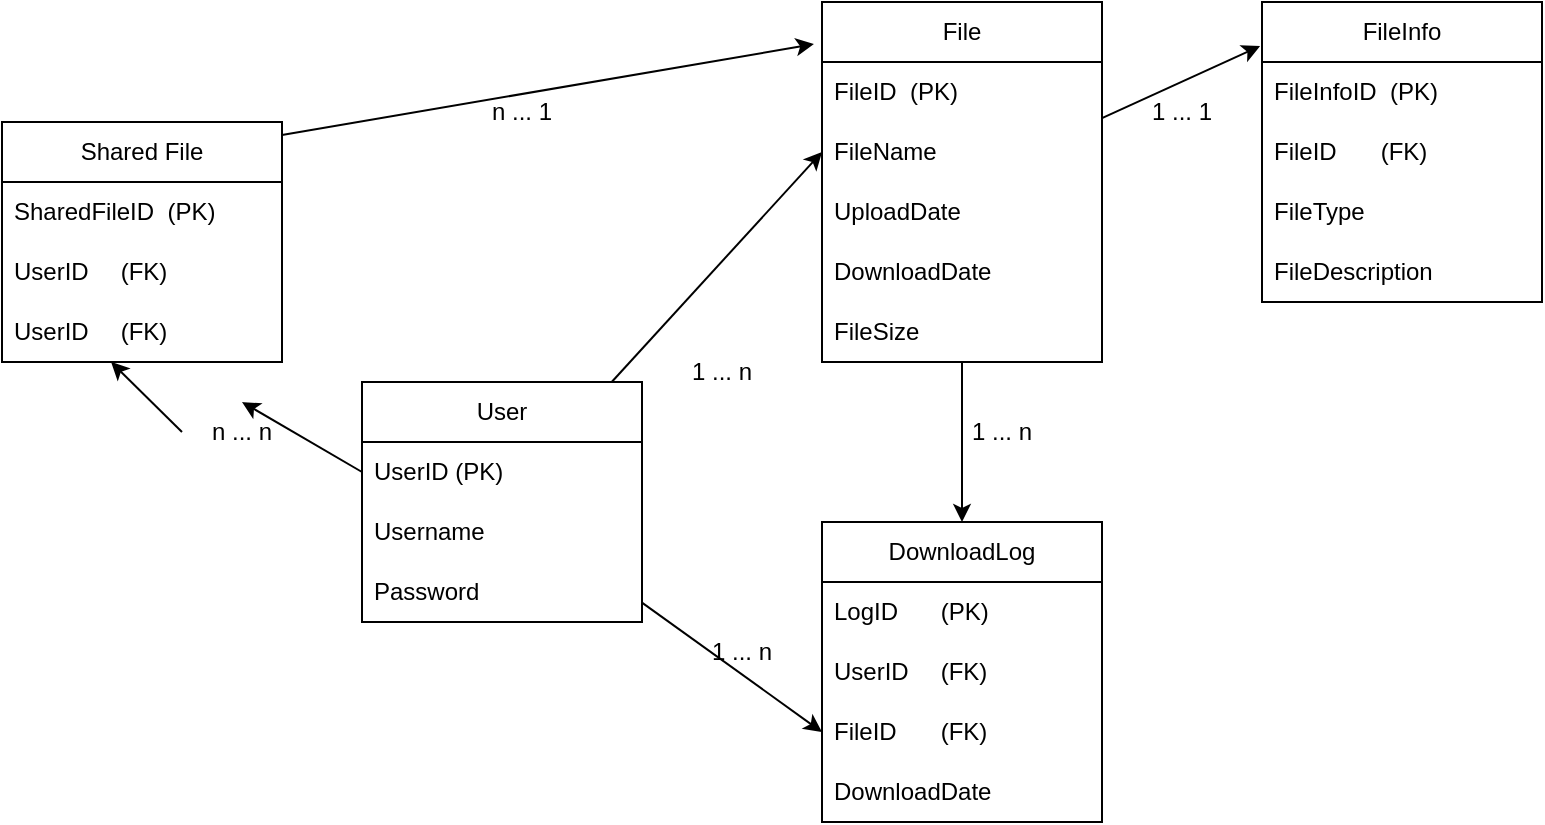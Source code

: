 <mxfile version="22.0.3" type="github">
  <diagram name="Page-1" id="xFx6h8wEwUefl3pco_QE">
    <mxGraphModel dx="1941" dy="1785" grid="1" gridSize="10" guides="1" tooltips="1" connect="1" arrows="1" fold="1" page="1" pageScale="1" pageWidth="827" pageHeight="1169" math="0" shadow="0">
      <root>
        <mxCell id="0" />
        <mxCell id="1" parent="0" />
        <mxCell id="DDTsRyT9i-M8YBu2LQ8D-20" style="rounded=0;orthogonalLoop=1;jettySize=auto;html=1;entryX=0;entryY=0.5;entryDx=0;entryDy=0;" edge="1" parent="1" source="DDTsRyT9i-M8YBu2LQ8D-1" target="DDTsRyT9i-M8YBu2LQ8D-8">
          <mxGeometry relative="1" as="geometry" />
        </mxCell>
        <mxCell id="DDTsRyT9i-M8YBu2LQ8D-25" style="rounded=0;orthogonalLoop=1;jettySize=auto;html=1;entryX=0;entryY=0.5;entryDx=0;entryDy=0;" edge="1" parent="1" source="DDTsRyT9i-M8YBu2LQ8D-1" target="DDTsRyT9i-M8YBu2LQ8D-11">
          <mxGeometry relative="1" as="geometry" />
        </mxCell>
        <mxCell id="DDTsRyT9i-M8YBu2LQ8D-28" style="rounded=0;orthogonalLoop=1;jettySize=auto;html=1;entryX=0.5;entryY=0;entryDx=0;entryDy=0;exitX=0;exitY=0.5;exitDx=0;exitDy=0;" edge="1" parent="1" source="DDTsRyT9i-M8YBu2LQ8D-29">
          <mxGeometry relative="1" as="geometry">
            <mxPoint x="70.005" y="300" as="sourcePoint" />
            <mxPoint x="-75.45" y="140" as="targetPoint" />
          </mxGeometry>
        </mxCell>
        <mxCell id="DDTsRyT9i-M8YBu2LQ8D-1" value="User" style="swimlane;fontStyle=0;childLayout=stackLayout;horizontal=1;startSize=30;horizontalStack=0;resizeParent=1;resizeParentMax=0;resizeLast=0;collapsible=1;marginBottom=0;whiteSpace=wrap;html=1;" vertex="1" parent="1">
          <mxGeometry x="50" y="150" width="140" height="120" as="geometry" />
        </mxCell>
        <mxCell id="DDTsRyT9i-M8YBu2LQ8D-2" value="UserID (PK)" style="text;strokeColor=none;fillColor=none;align=left;verticalAlign=middle;spacingLeft=4;spacingRight=4;overflow=hidden;points=[[0,0.5],[1,0.5]];portConstraint=eastwest;rotatable=0;whiteSpace=wrap;html=1;" vertex="1" parent="DDTsRyT9i-M8YBu2LQ8D-1">
          <mxGeometry y="30" width="140" height="30" as="geometry" />
        </mxCell>
        <mxCell id="DDTsRyT9i-M8YBu2LQ8D-3" value="Username" style="text;strokeColor=none;fillColor=none;align=left;verticalAlign=middle;spacingLeft=4;spacingRight=4;overflow=hidden;points=[[0,0.5],[1,0.5]];portConstraint=eastwest;rotatable=0;whiteSpace=wrap;html=1;" vertex="1" parent="DDTsRyT9i-M8YBu2LQ8D-1">
          <mxGeometry y="60" width="140" height="30" as="geometry" />
        </mxCell>
        <mxCell id="DDTsRyT9i-M8YBu2LQ8D-4" value="Password" style="text;strokeColor=none;fillColor=none;align=left;verticalAlign=middle;spacingLeft=4;spacingRight=4;overflow=hidden;points=[[0,0.5],[1,0.5]];portConstraint=eastwest;rotatable=0;whiteSpace=wrap;html=1;" vertex="1" parent="DDTsRyT9i-M8YBu2LQ8D-1">
          <mxGeometry y="90" width="140" height="30" as="geometry" />
        </mxCell>
        <mxCell id="DDTsRyT9i-M8YBu2LQ8D-5" value="DownloadLog" style="swimlane;fontStyle=0;childLayout=stackLayout;horizontal=1;startSize=30;horizontalStack=0;resizeParent=1;resizeParentMax=0;resizeLast=0;collapsible=1;marginBottom=0;whiteSpace=wrap;html=1;" vertex="1" parent="1">
          <mxGeometry x="280" y="220" width="140" height="150" as="geometry" />
        </mxCell>
        <mxCell id="DDTsRyT9i-M8YBu2LQ8D-6" value="LogID&lt;span style=&quot;white-space: pre;&quot;&gt;&#x9;&lt;/span&gt;(PK)" style="text;strokeColor=none;fillColor=none;align=left;verticalAlign=middle;spacingLeft=4;spacingRight=4;overflow=hidden;points=[[0,0.5],[1,0.5]];portConstraint=eastwest;rotatable=0;whiteSpace=wrap;html=1;" vertex="1" parent="DDTsRyT9i-M8YBu2LQ8D-5">
          <mxGeometry y="30" width="140" height="30" as="geometry" />
        </mxCell>
        <mxCell id="DDTsRyT9i-M8YBu2LQ8D-7" value="UserID&lt;span style=&quot;white-space: pre;&quot;&gt;&#x9;&lt;/span&gt;(FK)" style="text;strokeColor=none;fillColor=none;align=left;verticalAlign=middle;spacingLeft=4;spacingRight=4;overflow=hidden;points=[[0,0.5],[1,0.5]];portConstraint=eastwest;rotatable=0;whiteSpace=wrap;html=1;" vertex="1" parent="DDTsRyT9i-M8YBu2LQ8D-5">
          <mxGeometry y="60" width="140" height="30" as="geometry" />
        </mxCell>
        <mxCell id="DDTsRyT9i-M8YBu2LQ8D-8" value="FileID&lt;span style=&quot;white-space: pre;&quot;&gt;&#x9;&lt;/span&gt;(FK)" style="text;strokeColor=none;fillColor=none;align=left;verticalAlign=middle;spacingLeft=4;spacingRight=4;overflow=hidden;points=[[0,0.5],[1,0.5]];portConstraint=eastwest;rotatable=0;whiteSpace=wrap;html=1;" vertex="1" parent="DDTsRyT9i-M8YBu2LQ8D-5">
          <mxGeometry y="90" width="140" height="30" as="geometry" />
        </mxCell>
        <mxCell id="DDTsRyT9i-M8YBu2LQ8D-18" value="DownloadDate" style="text;strokeColor=none;fillColor=none;align=left;verticalAlign=middle;spacingLeft=4;spacingRight=4;overflow=hidden;points=[[0,0.5],[1,0.5]];portConstraint=eastwest;rotatable=0;whiteSpace=wrap;html=1;" vertex="1" parent="DDTsRyT9i-M8YBu2LQ8D-5">
          <mxGeometry y="120" width="140" height="30" as="geometry" />
        </mxCell>
        <mxCell id="DDTsRyT9i-M8YBu2LQ8D-23" style="rounded=0;orthogonalLoop=1;jettySize=auto;html=1;entryX=0.5;entryY=0;entryDx=0;entryDy=0;" edge="1" parent="1" source="DDTsRyT9i-M8YBu2LQ8D-9" target="DDTsRyT9i-M8YBu2LQ8D-5">
          <mxGeometry relative="1" as="geometry" />
        </mxCell>
        <mxCell id="DDTsRyT9i-M8YBu2LQ8D-9" value="File" style="swimlane;fontStyle=0;childLayout=stackLayout;horizontal=1;startSize=30;horizontalStack=0;resizeParent=1;resizeParentMax=0;resizeLast=0;collapsible=1;marginBottom=0;whiteSpace=wrap;html=1;" vertex="1" parent="1">
          <mxGeometry x="280" y="-40" width="140" height="180" as="geometry" />
        </mxCell>
        <mxCell id="DDTsRyT9i-M8YBu2LQ8D-10" value="FileID&amp;nbsp; (PK)" style="text;strokeColor=none;fillColor=none;align=left;verticalAlign=middle;spacingLeft=4;spacingRight=4;overflow=hidden;points=[[0,0.5],[1,0.5]];portConstraint=eastwest;rotatable=0;whiteSpace=wrap;html=1;" vertex="1" parent="DDTsRyT9i-M8YBu2LQ8D-9">
          <mxGeometry y="30" width="140" height="30" as="geometry" />
        </mxCell>
        <mxCell id="DDTsRyT9i-M8YBu2LQ8D-11" value="FileName" style="text;strokeColor=none;fillColor=none;align=left;verticalAlign=middle;spacingLeft=4;spacingRight=4;overflow=hidden;points=[[0,0.5],[1,0.5]];portConstraint=eastwest;rotatable=0;whiteSpace=wrap;html=1;" vertex="1" parent="DDTsRyT9i-M8YBu2LQ8D-9">
          <mxGeometry y="60" width="140" height="30" as="geometry" />
        </mxCell>
        <mxCell id="DDTsRyT9i-M8YBu2LQ8D-12" value="UploadDate" style="text;strokeColor=none;fillColor=none;align=left;verticalAlign=middle;spacingLeft=4;spacingRight=4;overflow=hidden;points=[[0,0.5],[1,0.5]];portConstraint=eastwest;rotatable=0;whiteSpace=wrap;html=1;" vertex="1" parent="DDTsRyT9i-M8YBu2LQ8D-9">
          <mxGeometry y="90" width="140" height="30" as="geometry" />
        </mxCell>
        <mxCell id="DDTsRyT9i-M8YBu2LQ8D-17" value="DownloadDate" style="text;strokeColor=none;fillColor=none;align=left;verticalAlign=middle;spacingLeft=4;spacingRight=4;overflow=hidden;points=[[0,0.5],[1,0.5]];portConstraint=eastwest;rotatable=0;whiteSpace=wrap;html=1;" vertex="1" parent="DDTsRyT9i-M8YBu2LQ8D-9">
          <mxGeometry y="120" width="140" height="30" as="geometry" />
        </mxCell>
        <mxCell id="DDTsRyT9i-M8YBu2LQ8D-19" value="FileSize" style="text;strokeColor=none;fillColor=none;align=left;verticalAlign=middle;spacingLeft=4;spacingRight=4;overflow=hidden;points=[[0,0.5],[1,0.5]];portConstraint=eastwest;rotatable=0;whiteSpace=wrap;html=1;" vertex="1" parent="DDTsRyT9i-M8YBu2LQ8D-9">
          <mxGeometry y="150" width="140" height="30" as="geometry" />
        </mxCell>
        <mxCell id="DDTsRyT9i-M8YBu2LQ8D-30" style="rounded=0;orthogonalLoop=1;jettySize=auto;html=1;entryX=-0.029;entryY=0.117;entryDx=0;entryDy=0;entryPerimeter=0;" edge="1" parent="1" target="DDTsRyT9i-M8YBu2LQ8D-9">
          <mxGeometry relative="1" as="geometry">
            <mxPoint x="10" y="26.5" as="sourcePoint" />
            <mxPoint x="270" y="20" as="targetPoint" />
          </mxGeometry>
        </mxCell>
        <mxCell id="DDTsRyT9i-M8YBu2LQ8D-13" value="Shared File" style="swimlane;fontStyle=0;childLayout=stackLayout;horizontal=1;startSize=30;horizontalStack=0;resizeParent=1;resizeParentMax=0;resizeLast=0;collapsible=1;marginBottom=0;whiteSpace=wrap;html=1;" vertex="1" parent="1">
          <mxGeometry x="-130" y="20" width="140" height="120" as="geometry" />
        </mxCell>
        <mxCell id="DDTsRyT9i-M8YBu2LQ8D-14" value="SharedFileID&amp;nbsp; (PK)" style="text;strokeColor=none;fillColor=none;align=left;verticalAlign=middle;spacingLeft=4;spacingRight=4;overflow=hidden;points=[[0,0.5],[1,0.5]];portConstraint=eastwest;rotatable=0;whiteSpace=wrap;html=1;" vertex="1" parent="DDTsRyT9i-M8YBu2LQ8D-13">
          <mxGeometry y="30" width="140" height="30" as="geometry" />
        </mxCell>
        <mxCell id="DDTsRyT9i-M8YBu2LQ8D-15" value="UserID&lt;span style=&quot;white-space: pre;&quot;&gt;&#x9;&lt;/span&gt;(FK)" style="text;strokeColor=none;fillColor=none;align=left;verticalAlign=middle;spacingLeft=4;spacingRight=4;overflow=hidden;points=[[0,0.5],[1,0.5]];portConstraint=eastwest;rotatable=0;whiteSpace=wrap;html=1;" vertex="1" parent="DDTsRyT9i-M8YBu2LQ8D-13">
          <mxGeometry y="60" width="140" height="30" as="geometry" />
        </mxCell>
        <mxCell id="DDTsRyT9i-M8YBu2LQ8D-16" value="UserID&lt;span style=&quot;white-space: pre;&quot;&gt;&#x9;&lt;/span&gt;(FK)" style="text;strokeColor=none;fillColor=none;align=left;verticalAlign=middle;spacingLeft=4;spacingRight=4;overflow=hidden;points=[[0,0.5],[1,0.5]];portConstraint=eastwest;rotatable=0;whiteSpace=wrap;html=1;" vertex="1" parent="DDTsRyT9i-M8YBu2LQ8D-13">
          <mxGeometry y="90" width="140" height="30" as="geometry" />
        </mxCell>
        <mxCell id="DDTsRyT9i-M8YBu2LQ8D-21" value="1 ... n" style="text;html=1;strokeColor=none;fillColor=none;align=center;verticalAlign=middle;whiteSpace=wrap;rounded=0;" vertex="1" parent="1">
          <mxGeometry x="210" y="270" width="60" height="30" as="geometry" />
        </mxCell>
        <mxCell id="DDTsRyT9i-M8YBu2LQ8D-24" value="1 ... n" style="text;html=1;strokeColor=none;fillColor=none;align=center;verticalAlign=middle;whiteSpace=wrap;rounded=0;" vertex="1" parent="1">
          <mxGeometry x="340" y="160" width="60" height="30" as="geometry" />
        </mxCell>
        <mxCell id="DDTsRyT9i-M8YBu2LQ8D-26" value="1 ... n" style="text;html=1;strokeColor=none;fillColor=none;align=center;verticalAlign=middle;whiteSpace=wrap;rounded=0;" vertex="1" parent="1">
          <mxGeometry x="200" y="130" width="60" height="30" as="geometry" />
        </mxCell>
        <mxCell id="DDTsRyT9i-M8YBu2LQ8D-31" value="n ... 1" style="text;html=1;strokeColor=none;fillColor=none;align=center;verticalAlign=middle;whiteSpace=wrap;rounded=0;" vertex="1" parent="1">
          <mxGeometry x="100" width="60" height="30" as="geometry" />
        </mxCell>
        <mxCell id="DDTsRyT9i-M8YBu2LQ8D-32" value="" style="rounded=0;orthogonalLoop=1;jettySize=auto;html=1;entryX=0.5;entryY=0;entryDx=0;entryDy=0;exitX=0;exitY=0.5;exitDx=0;exitDy=0;" edge="1" parent="1" source="DDTsRyT9i-M8YBu2LQ8D-2" target="DDTsRyT9i-M8YBu2LQ8D-29">
          <mxGeometry relative="1" as="geometry">
            <mxPoint x="50" y="195" as="sourcePoint" />
            <mxPoint x="-75.45" y="140" as="targetPoint" />
          </mxGeometry>
        </mxCell>
        <mxCell id="DDTsRyT9i-M8YBu2LQ8D-29" value="n ... n" style="text;html=1;strokeColor=none;fillColor=none;align=center;verticalAlign=middle;whiteSpace=wrap;rounded=0;" vertex="1" parent="1">
          <mxGeometry x="-40" y="160" width="60" height="30" as="geometry" />
        </mxCell>
        <mxCell id="DDTsRyT9i-M8YBu2LQ8D-33" value="FileInfo" style="swimlane;fontStyle=0;childLayout=stackLayout;horizontal=1;startSize=30;horizontalStack=0;resizeParent=1;resizeParentMax=0;resizeLast=0;collapsible=1;marginBottom=0;whiteSpace=wrap;html=1;" vertex="1" parent="1">
          <mxGeometry x="500" y="-40" width="140" height="150" as="geometry" />
        </mxCell>
        <mxCell id="DDTsRyT9i-M8YBu2LQ8D-34" value="FileInfoID&amp;nbsp; (PK)" style="text;strokeColor=none;fillColor=none;align=left;verticalAlign=middle;spacingLeft=4;spacingRight=4;overflow=hidden;points=[[0,0.5],[1,0.5]];portConstraint=eastwest;rotatable=0;whiteSpace=wrap;html=1;" vertex="1" parent="DDTsRyT9i-M8YBu2LQ8D-33">
          <mxGeometry y="30" width="140" height="30" as="geometry" />
        </mxCell>
        <mxCell id="DDTsRyT9i-M8YBu2LQ8D-35" value="FileID&lt;span style=&quot;white-space: pre;&quot;&gt;&#x9;&lt;/span&gt;(FK)" style="text;strokeColor=none;fillColor=none;align=left;verticalAlign=middle;spacingLeft=4;spacingRight=4;overflow=hidden;points=[[0,0.5],[1,0.5]];portConstraint=eastwest;rotatable=0;whiteSpace=wrap;html=1;" vertex="1" parent="DDTsRyT9i-M8YBu2LQ8D-33">
          <mxGeometry y="60" width="140" height="30" as="geometry" />
        </mxCell>
        <mxCell id="DDTsRyT9i-M8YBu2LQ8D-36" value="FileType" style="text;strokeColor=none;fillColor=none;align=left;verticalAlign=middle;spacingLeft=4;spacingRight=4;overflow=hidden;points=[[0,0.5],[1,0.5]];portConstraint=eastwest;rotatable=0;whiteSpace=wrap;html=1;" vertex="1" parent="DDTsRyT9i-M8YBu2LQ8D-33">
          <mxGeometry y="90" width="140" height="30" as="geometry" />
        </mxCell>
        <mxCell id="DDTsRyT9i-M8YBu2LQ8D-37" value="FileDescription" style="text;strokeColor=none;fillColor=none;align=left;verticalAlign=middle;spacingLeft=4;spacingRight=4;overflow=hidden;points=[[0,0.5],[1,0.5]];portConstraint=eastwest;rotatable=0;whiteSpace=wrap;html=1;" vertex="1" parent="DDTsRyT9i-M8YBu2LQ8D-33">
          <mxGeometry y="120" width="140" height="30" as="geometry" />
        </mxCell>
        <mxCell id="DDTsRyT9i-M8YBu2LQ8D-39" style="rounded=0;orthogonalLoop=1;jettySize=auto;html=1;entryX=-0.007;entryY=0.147;entryDx=0;entryDy=0;entryPerimeter=0;" edge="1" parent="1" source="DDTsRyT9i-M8YBu2LQ8D-9" target="DDTsRyT9i-M8YBu2LQ8D-33">
          <mxGeometry relative="1" as="geometry" />
        </mxCell>
        <mxCell id="DDTsRyT9i-M8YBu2LQ8D-40" value="1 ... 1" style="text;html=1;strokeColor=none;fillColor=none;align=center;verticalAlign=middle;whiteSpace=wrap;rounded=0;" vertex="1" parent="1">
          <mxGeometry x="430" width="60" height="30" as="geometry" />
        </mxCell>
      </root>
    </mxGraphModel>
  </diagram>
</mxfile>
